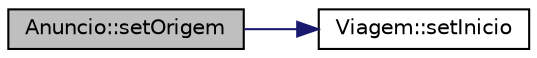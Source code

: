 digraph "Anuncio::setOrigem"
{
  edge [fontname="Helvetica",fontsize="10",labelfontname="Helvetica",labelfontsize="10"];
  node [fontname="Helvetica",fontsize="10",shape=record];
  rankdir="LR";
  Node1 [label="Anuncio::setOrigem",height=0.2,width=0.4,color="black", fillcolor="grey75", style="filled", fontcolor="black"];
  Node1 -> Node2 [color="midnightblue",fontsize="10",style="solid",fontname="Helvetica"];
  Node2 [label="Viagem::setInicio",height=0.2,width=0.4,color="black", fillcolor="white", style="filled",URL="$class_viagem.html#a1123f1c35e2ce003bed4ccfa990ed241"];
}
